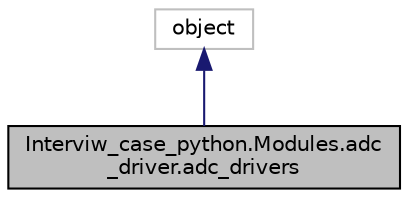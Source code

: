 digraph "Interviw_case_python.Modules.adc_driver.adc_drivers"
{
 // LATEX_PDF_SIZE
  edge [fontname="Helvetica",fontsize="10",labelfontname="Helvetica",labelfontsize="10"];
  node [fontname="Helvetica",fontsize="10",shape=record];
  Node1 [label="Interviw_case_python.Modules.adc\l_driver.adc_drivers",height=0.2,width=0.4,color="black", fillcolor="grey75", style="filled", fontcolor="black",tooltip="This class defines the adc_driver class This class replicates the function of a ADC Driver."];
  Node2 -> Node1 [dir="back",color="midnightblue",fontsize="10",style="solid",fontname="Helvetica"];
  Node2 [label="object",height=0.2,width=0.4,color="grey75", fillcolor="white", style="filled",tooltip=" "];
}
